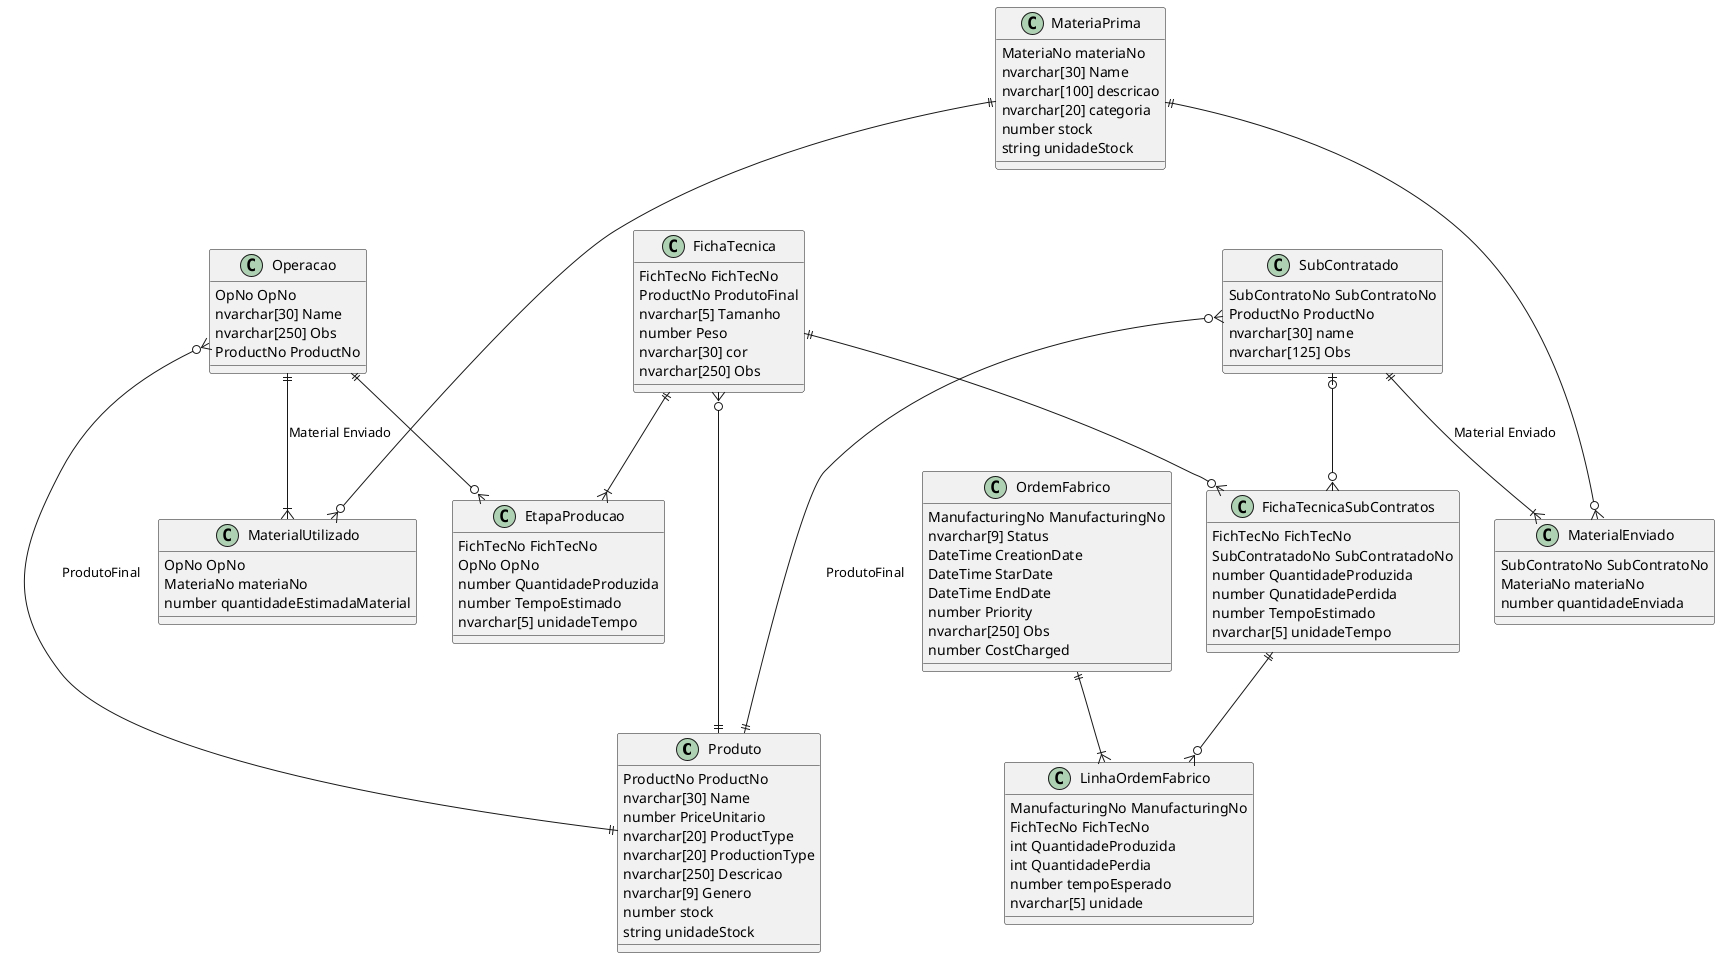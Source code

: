 @startuml Normalizacao

class Produto {
    ProductNo ProductNo
    nvarchar[30] Name 
    number PriceUnitario 
    nvarchar[20] ProductType
    nvarchar[20] ProductionType
    nvarchar[250] Descricao
    nvarchar[9] Genero
    number stock 
    string unidadeStock
}

class MateriaPrima {
    MateriaNo materiaNo
    nvarchar[30] Name 
    nvarchar[100] descricao
    nvarchar[20] categoria
    number stock 
    string unidadeStock
}

class Operacao {
    OpNo OpNo
    nvarchar[30] Name 
    nvarchar[250] Obs
    ProductNo ProductNo 
}

class MaterialUtilizado {
    OpNo OpNo 
    MateriaNo materiaNo
    number quantidadeEstimadaMaterial
}

class SubContratado {
    SubContratoNo SubContratoNo
    ProductNo ProductNo 
    nvarchar[30] name
    nvarchar[125] Obs
}

class MaterialEnviado {
    SubContratoNo SubContratoNo 
    MateriaNo materiaNo
    number quantidadeEnviada
}

class FichaTecnica {
    FichTecNo FichTecNo
    ProductNo ProdutoFinal
    nvarchar[5] Tamanho
    number Peso
    nvarchar[30] cor
    nvarchar[250] Obs
} 

class EtapaProducao {
    FichTecNo FichTecNo
    OpNo OpNo
    number QuantidadeProduzida  
    number TempoEstimado 
    nvarchar[5] unidadeTempo
}

class OrdemFabrico {
    ManufacturingNo ManufacturingNo
    nvarchar[9] Status 
    DateTime CreationDate
    DateTime StarDate
    DateTime EndDate
    number Priority
    nvarchar[250] Obs
    number CostCharged
}

class LinhaOrdemFabrico {
    ManufacturingNo ManufacturingNo
    FichTecNo FichTecNo
    int QuantidadeProduzida
    int QuantidadePerdia
    number tempoEsperado
    nvarchar[5] unidade
}

class FichaTecnicaSubContratos {
    FichTecNo FichTecNo
    SubContratadoNo SubContratadoNo
    number QuantidadeProduzida
    number QunatidadePerdida
    number TempoEstimado 
    nvarchar[5] unidadeTempo
}

/'
Relacionamento da FichaTecnica
'/
FichaTecnica }o---|| Produto
FichaTecnica ||--|{ EtapaProducao
Operacao ||--o{ EtapaProducao

/'
Relacionamento Operacao
'/
Operacao }o---|| Produto: ProdutoFinal
Operacao ||--|{ MaterialUtilizado: Material Enviado
MateriaPrima ||---o{ MaterialUtilizado

/'Relacionamento SubContrato'/
SubContratado }o---|| Produto: ProdutoFinal
SubContratado ||--|{ MaterialEnviado: Material Enviado
MateriaPrima ||---o{ MaterialEnviado


/'
Relacionamento OrdemFabrico
'/
OrdemFabrico ||--|{ LinhaOrdemFabrico

FichaTecnicaSubContratos ||--o{ LinhaOrdemFabrico
FichaTecnica ||--o{ FichaTecnicaSubContratos

SubContratado |o--o{ FichaTecnicaSubContratos

@end